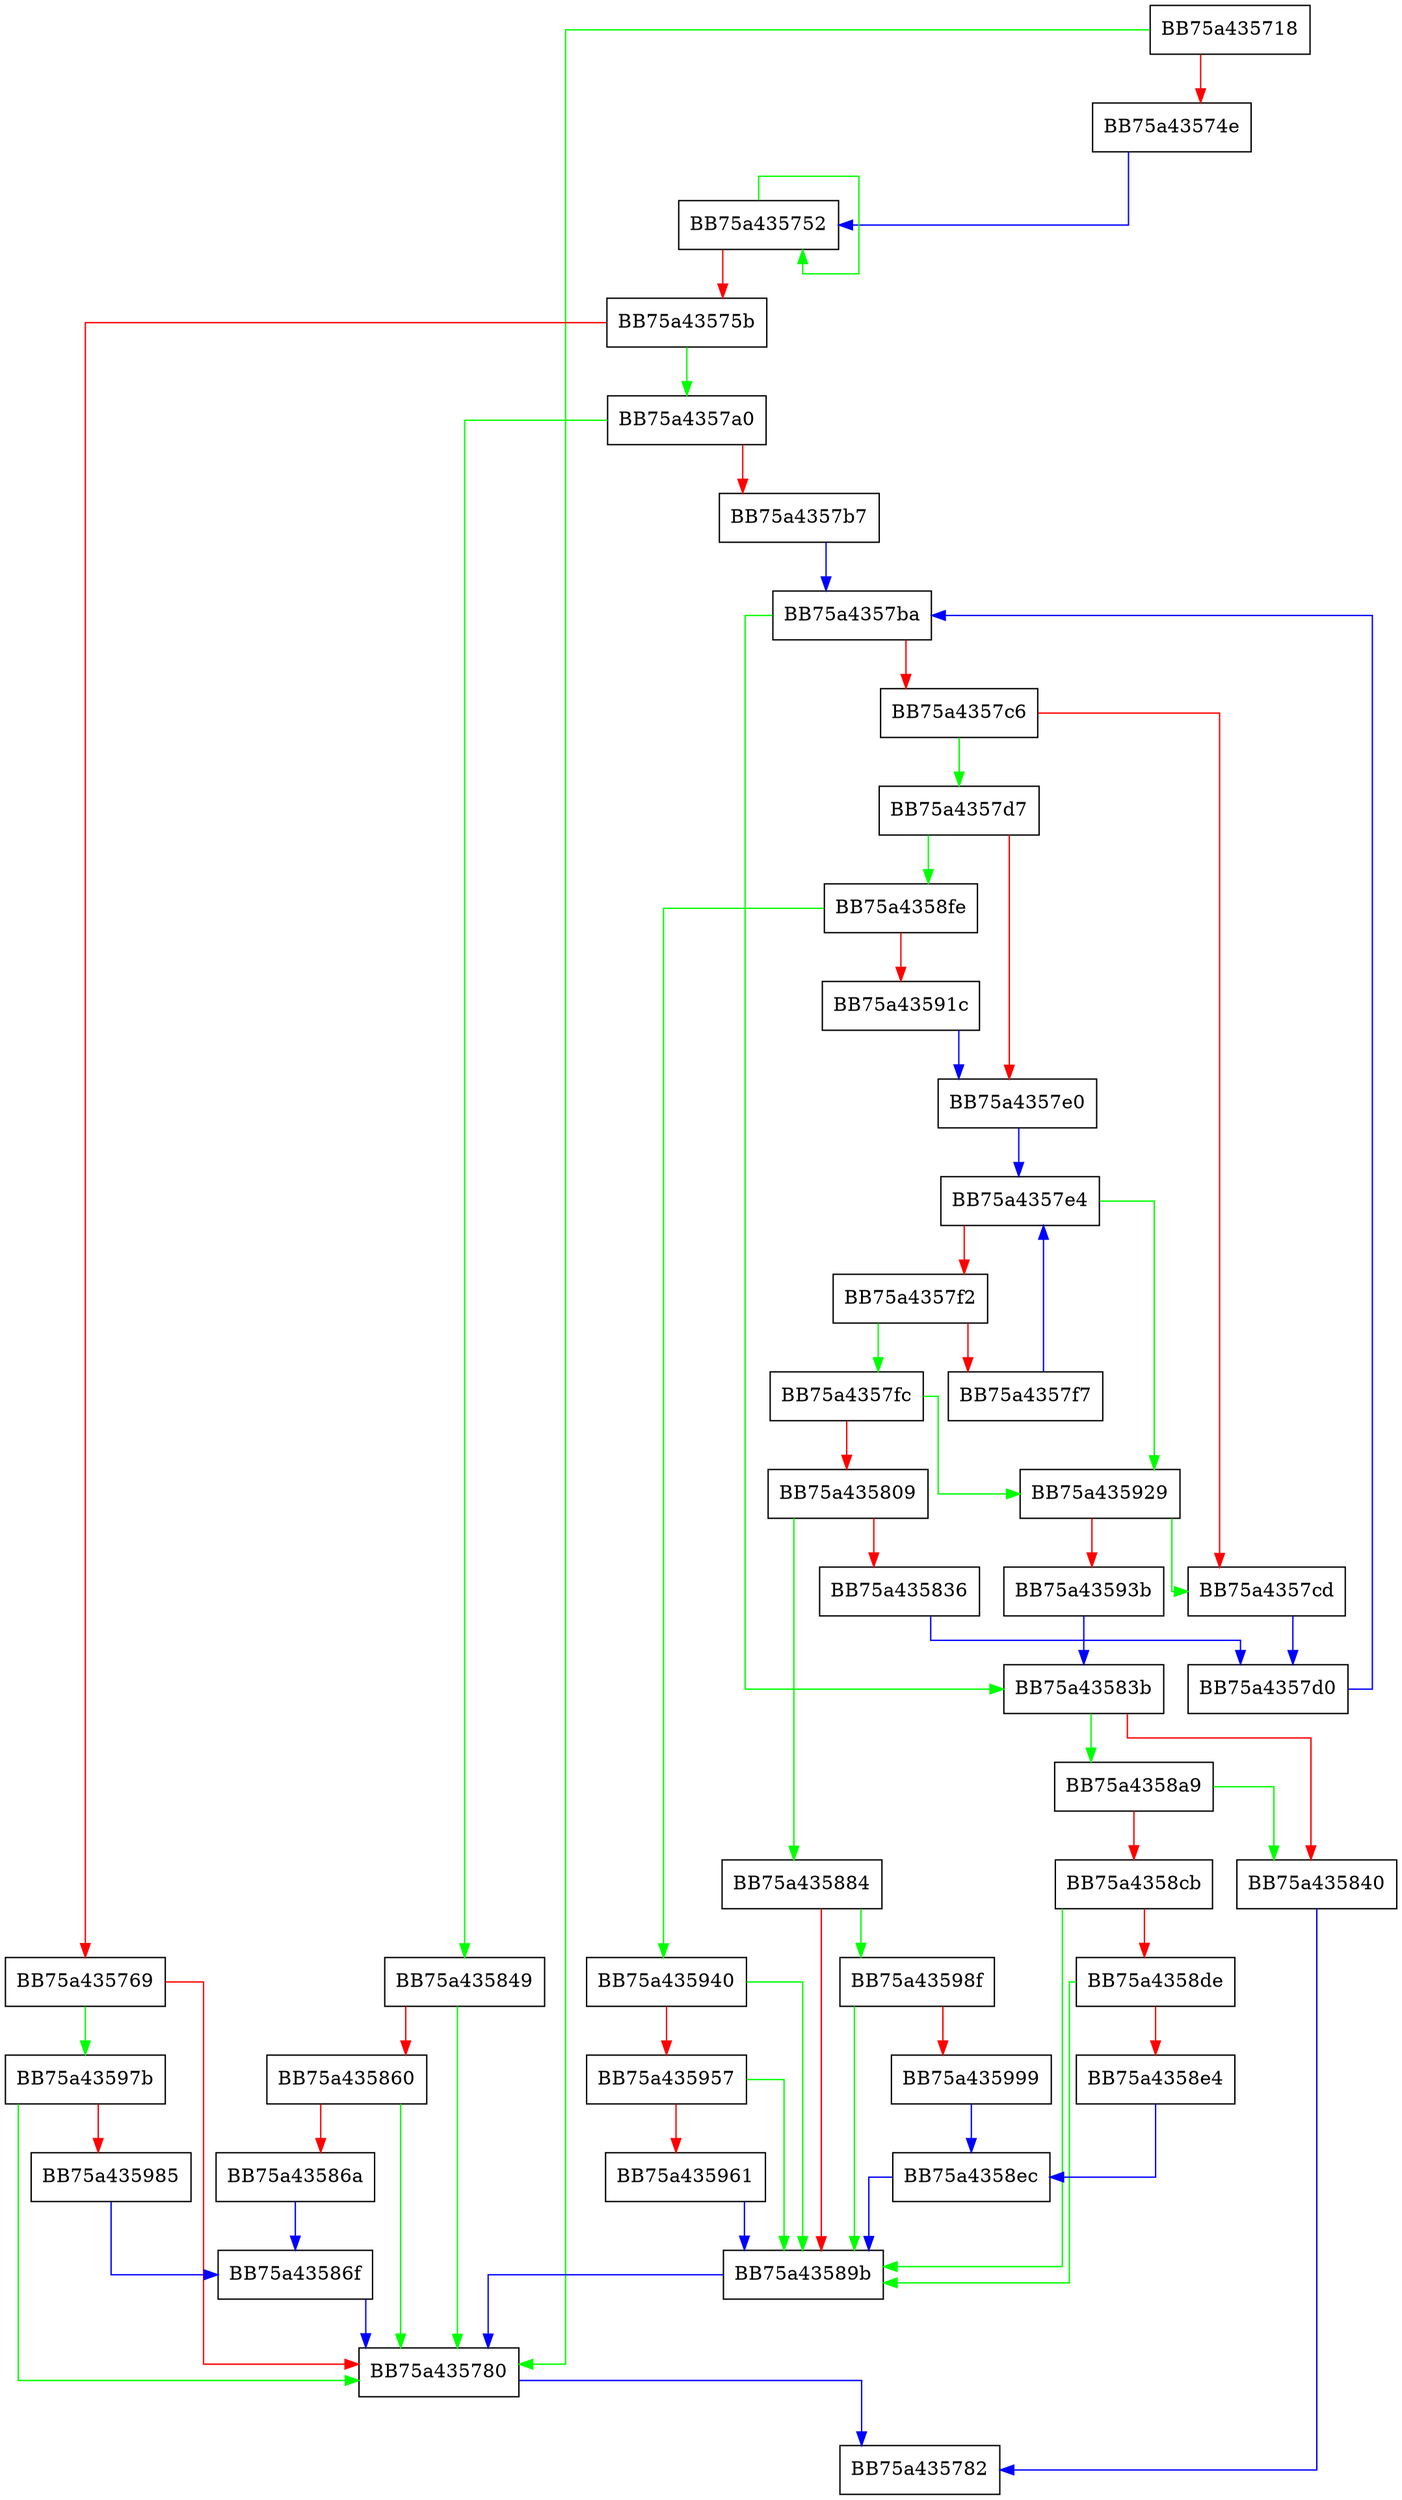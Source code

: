 digraph ExpandEnvrPaths {
  node [shape="box"];
  graph [splines=ortho];
  BB75a435718 -> BB75a435780 [color="green"];
  BB75a435718 -> BB75a43574e [color="red"];
  BB75a43574e -> BB75a435752 [color="blue"];
  BB75a435752 -> BB75a435752 [color="green"];
  BB75a435752 -> BB75a43575b [color="red"];
  BB75a43575b -> BB75a4357a0 [color="green"];
  BB75a43575b -> BB75a435769 [color="red"];
  BB75a435769 -> BB75a43597b [color="green"];
  BB75a435769 -> BB75a435780 [color="red"];
  BB75a435780 -> BB75a435782 [color="blue"];
  BB75a4357a0 -> BB75a435849 [color="green"];
  BB75a4357a0 -> BB75a4357b7 [color="red"];
  BB75a4357b7 -> BB75a4357ba [color="blue"];
  BB75a4357ba -> BB75a43583b [color="green"];
  BB75a4357ba -> BB75a4357c6 [color="red"];
  BB75a4357c6 -> BB75a4357d7 [color="green"];
  BB75a4357c6 -> BB75a4357cd [color="red"];
  BB75a4357cd -> BB75a4357d0 [color="blue"];
  BB75a4357d0 -> BB75a4357ba [color="blue"];
  BB75a4357d7 -> BB75a4358fe [color="green"];
  BB75a4357d7 -> BB75a4357e0 [color="red"];
  BB75a4357e0 -> BB75a4357e4 [color="blue"];
  BB75a4357e4 -> BB75a435929 [color="green"];
  BB75a4357e4 -> BB75a4357f2 [color="red"];
  BB75a4357f2 -> BB75a4357fc [color="green"];
  BB75a4357f2 -> BB75a4357f7 [color="red"];
  BB75a4357f7 -> BB75a4357e4 [color="blue"];
  BB75a4357fc -> BB75a435929 [color="green"];
  BB75a4357fc -> BB75a435809 [color="red"];
  BB75a435809 -> BB75a435884 [color="green"];
  BB75a435809 -> BB75a435836 [color="red"];
  BB75a435836 -> BB75a4357d0 [color="blue"];
  BB75a43583b -> BB75a4358a9 [color="green"];
  BB75a43583b -> BB75a435840 [color="red"];
  BB75a435840 -> BB75a435782 [color="blue"];
  BB75a435849 -> BB75a435780 [color="green"];
  BB75a435849 -> BB75a435860 [color="red"];
  BB75a435860 -> BB75a435780 [color="green"];
  BB75a435860 -> BB75a43586a [color="red"];
  BB75a43586a -> BB75a43586f [color="blue"];
  BB75a43586f -> BB75a435780 [color="blue"];
  BB75a435884 -> BB75a43598f [color="green"];
  BB75a435884 -> BB75a43589b [color="red"];
  BB75a43589b -> BB75a435780 [color="blue"];
  BB75a4358a9 -> BB75a435840 [color="green"];
  BB75a4358a9 -> BB75a4358cb [color="red"];
  BB75a4358cb -> BB75a43589b [color="green"];
  BB75a4358cb -> BB75a4358de [color="red"];
  BB75a4358de -> BB75a43589b [color="green"];
  BB75a4358de -> BB75a4358e4 [color="red"];
  BB75a4358e4 -> BB75a4358ec [color="blue"];
  BB75a4358ec -> BB75a43589b [color="blue"];
  BB75a4358fe -> BB75a435940 [color="green"];
  BB75a4358fe -> BB75a43591c [color="red"];
  BB75a43591c -> BB75a4357e0 [color="blue"];
  BB75a435929 -> BB75a4357cd [color="green"];
  BB75a435929 -> BB75a43593b [color="red"];
  BB75a43593b -> BB75a43583b [color="blue"];
  BB75a435940 -> BB75a43589b [color="green"];
  BB75a435940 -> BB75a435957 [color="red"];
  BB75a435957 -> BB75a43589b [color="green"];
  BB75a435957 -> BB75a435961 [color="red"];
  BB75a435961 -> BB75a43589b [color="blue"];
  BB75a43597b -> BB75a435780 [color="green"];
  BB75a43597b -> BB75a435985 [color="red"];
  BB75a435985 -> BB75a43586f [color="blue"];
  BB75a43598f -> BB75a43589b [color="green"];
  BB75a43598f -> BB75a435999 [color="red"];
  BB75a435999 -> BB75a4358ec [color="blue"];
}
